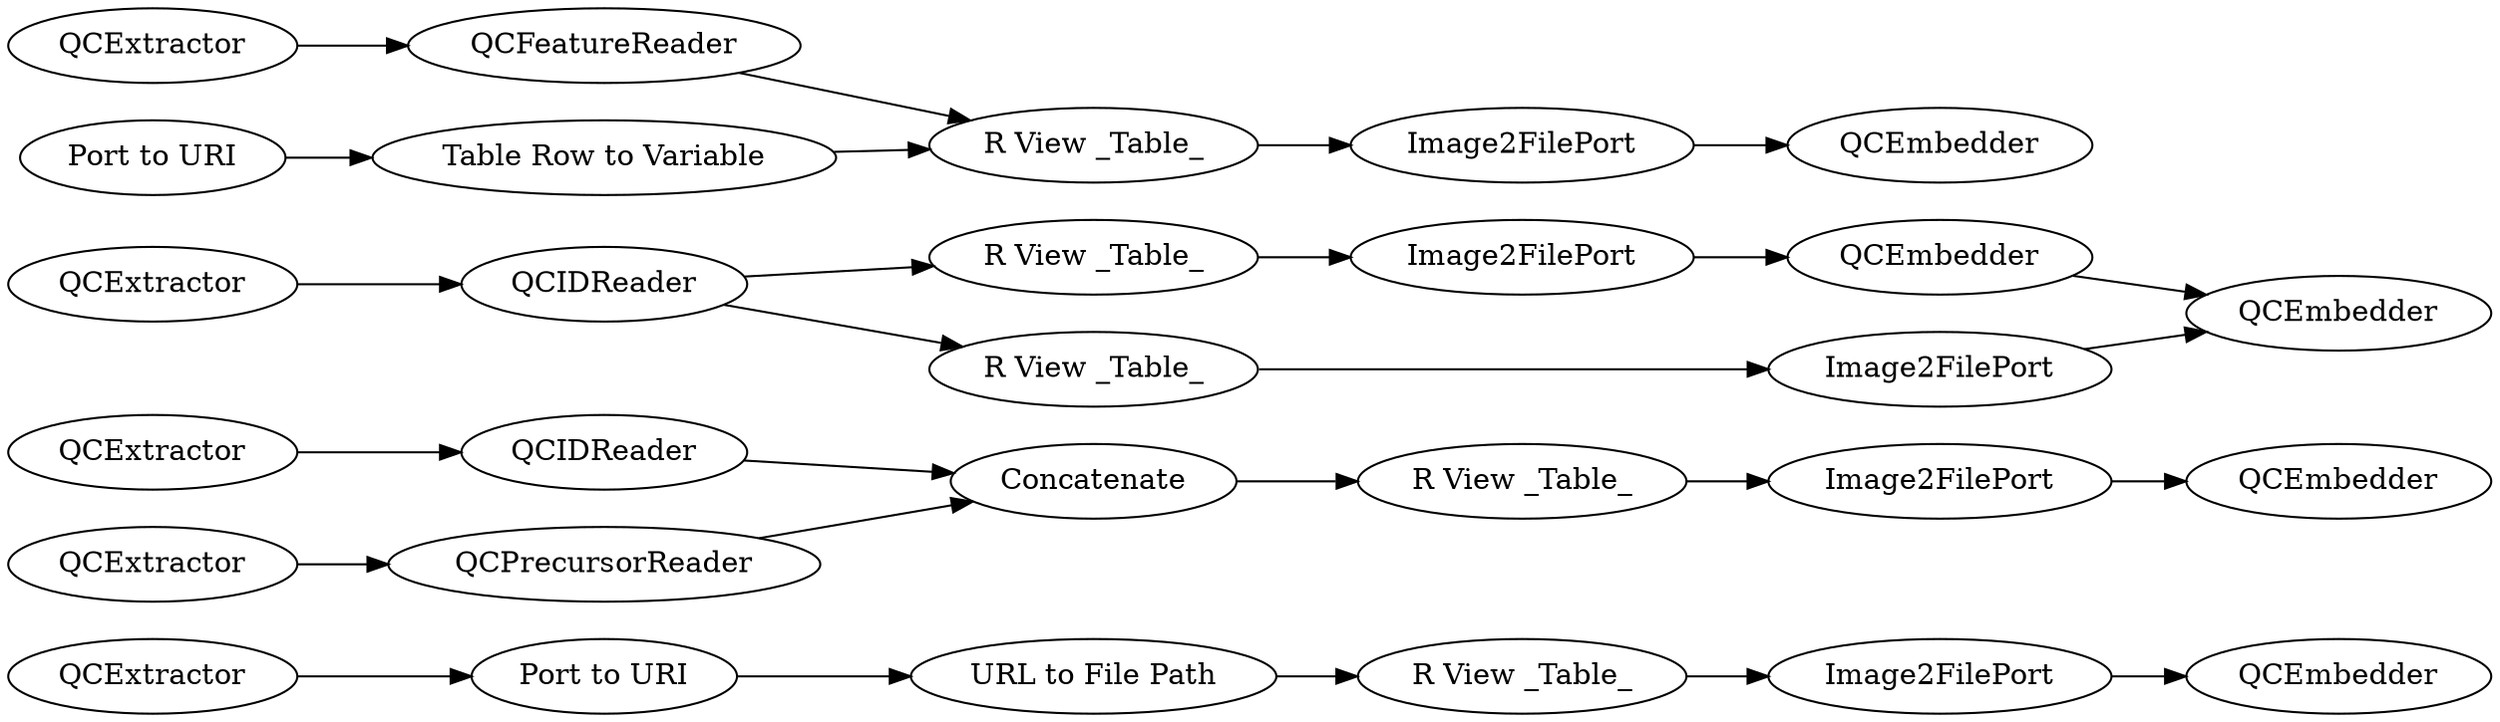digraph {
	"4039678796174908147_66" [label=QCExtractor]
	"306384781018173476_93" [label=QCPrecursorReader]
	"-8226584558411375182_31" [label=QCIDReader]
	"-8226584558411375182_110" [label=QCEmbedder]
	"306384781018173476_50" [label=QCIDReader]
	"4039678796174908147_59" [label="R View _Table_"]
	"4039678796174908147_57" [label=Image2FilePort]
	"306384781018173476_101" [label=QCExtractor]
	"-8226584558411375182_109" [label=QCExtractor]
	"-8226584558411375182_111" [label=QCEmbedder]
	"306384781018173476_102" [label=QCExtractor]
	"2424671547994654293_56" [label="R View _Table_"]
	"2424671547994654293_23" [label=QCFeatureReader]
	"-8226584558411375182_104" [label="R View _Table_"]
	"4039678796174908147_63" [label="Port to URI"]
	"4039678796174908147_65" [label="URL to File Path"]
	"306384781018173476_29" [label=Image2FilePort]
	"-8226584558411375182_105" [label="R View _Table_"]
	"-8226584558411375182_102" [label=Image2FilePort]
	"306384781018173476_97" [label="R View _Table_"]
	"2424671547994654293_60" [label=QCEmbedder]
	"2424671547994654293_35" [label="Port to URI"]
	"2424671547994654293_36" [label="Table Row to Variable"]
	"4039678796174908147_67" [label=QCEmbedder]
	"2424671547994654293_27" [label=Image2FilePort]
	"306384781018173476_38" [label=Concatenate]
	"-8226584558411375182_33" [label=Image2FilePort]
	"306384781018173476_103" [label=QCEmbedder]
	"2424671547994654293_59" [label=QCExtractor]
	"2424671547994654293_27" -> "2424671547994654293_60"
	"306384781018173476_97" -> "306384781018173476_29"
	"306384781018173476_102" -> "306384781018173476_50"
	"-8226584558411375182_31" -> "-8226584558411375182_104"
	"306384781018173476_93" -> "306384781018173476_38"
	"2424671547994654293_56" -> "2424671547994654293_27"
	"-8226584558411375182_105" -> "-8226584558411375182_102"
	"-8226584558411375182_33" -> "-8226584558411375182_110"
	"2424671547994654293_23" -> "2424671547994654293_56"
	"-8226584558411375182_110" -> "-8226584558411375182_111"
	"2424671547994654293_59" -> "2424671547994654293_23"
	"306384781018173476_29" -> "306384781018173476_103"
	"306384781018173476_38" -> "306384781018173476_97"
	"-8226584558411375182_31" -> "-8226584558411375182_105"
	"-8226584558411375182_109" -> "-8226584558411375182_31"
	"4039678796174908147_59" -> "4039678796174908147_57"
	"4039678796174908147_57" -> "4039678796174908147_67"
	"306384781018173476_101" -> "306384781018173476_93"
	"4039678796174908147_66" -> "4039678796174908147_63"
	"4039678796174908147_63" -> "4039678796174908147_65"
	"2424671547994654293_35" -> "2424671547994654293_36"
	"4039678796174908147_65" -> "4039678796174908147_59"
	"-8226584558411375182_104" -> "-8226584558411375182_33"
	"2424671547994654293_36" -> "2424671547994654293_56"
	"306384781018173476_50" -> "306384781018173476_38"
	"-8226584558411375182_102" -> "-8226584558411375182_111"
	rankdir=LR
}

